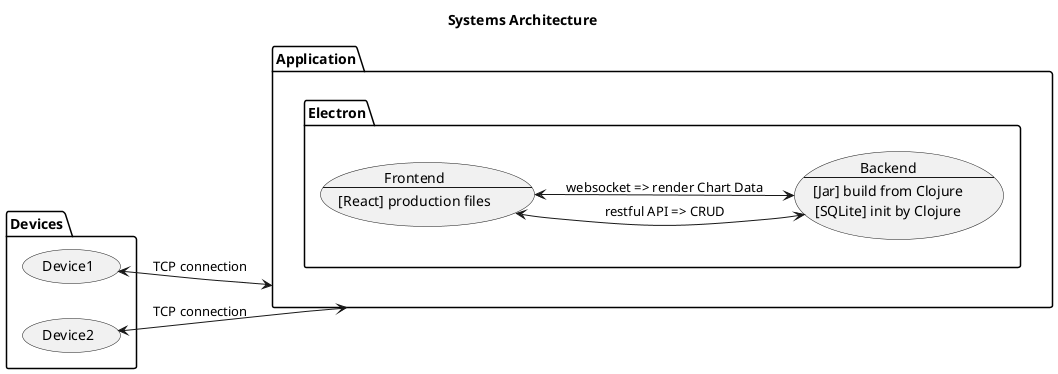 @startuml
title Systems Architecture 
left to right direction

package Application {
  package Electron {
    usecase Frontend as "
      Frontend
      --
      [React] production files
    "
    
    usecase Backend as "
      Backend
      --
      [Jar] build from Clojure
      [SQLite] init by Clojure
    "
  }
}

package Devices {
  usecase Device1
  usecase Device2
}

Frontend <--> Backend: restful API => CRUD
Frontend <--> Backend: websocket => render Chart Data

Device1 <--> Application: TCP connection
Device2 <--> Application: TCP connection
@enduml